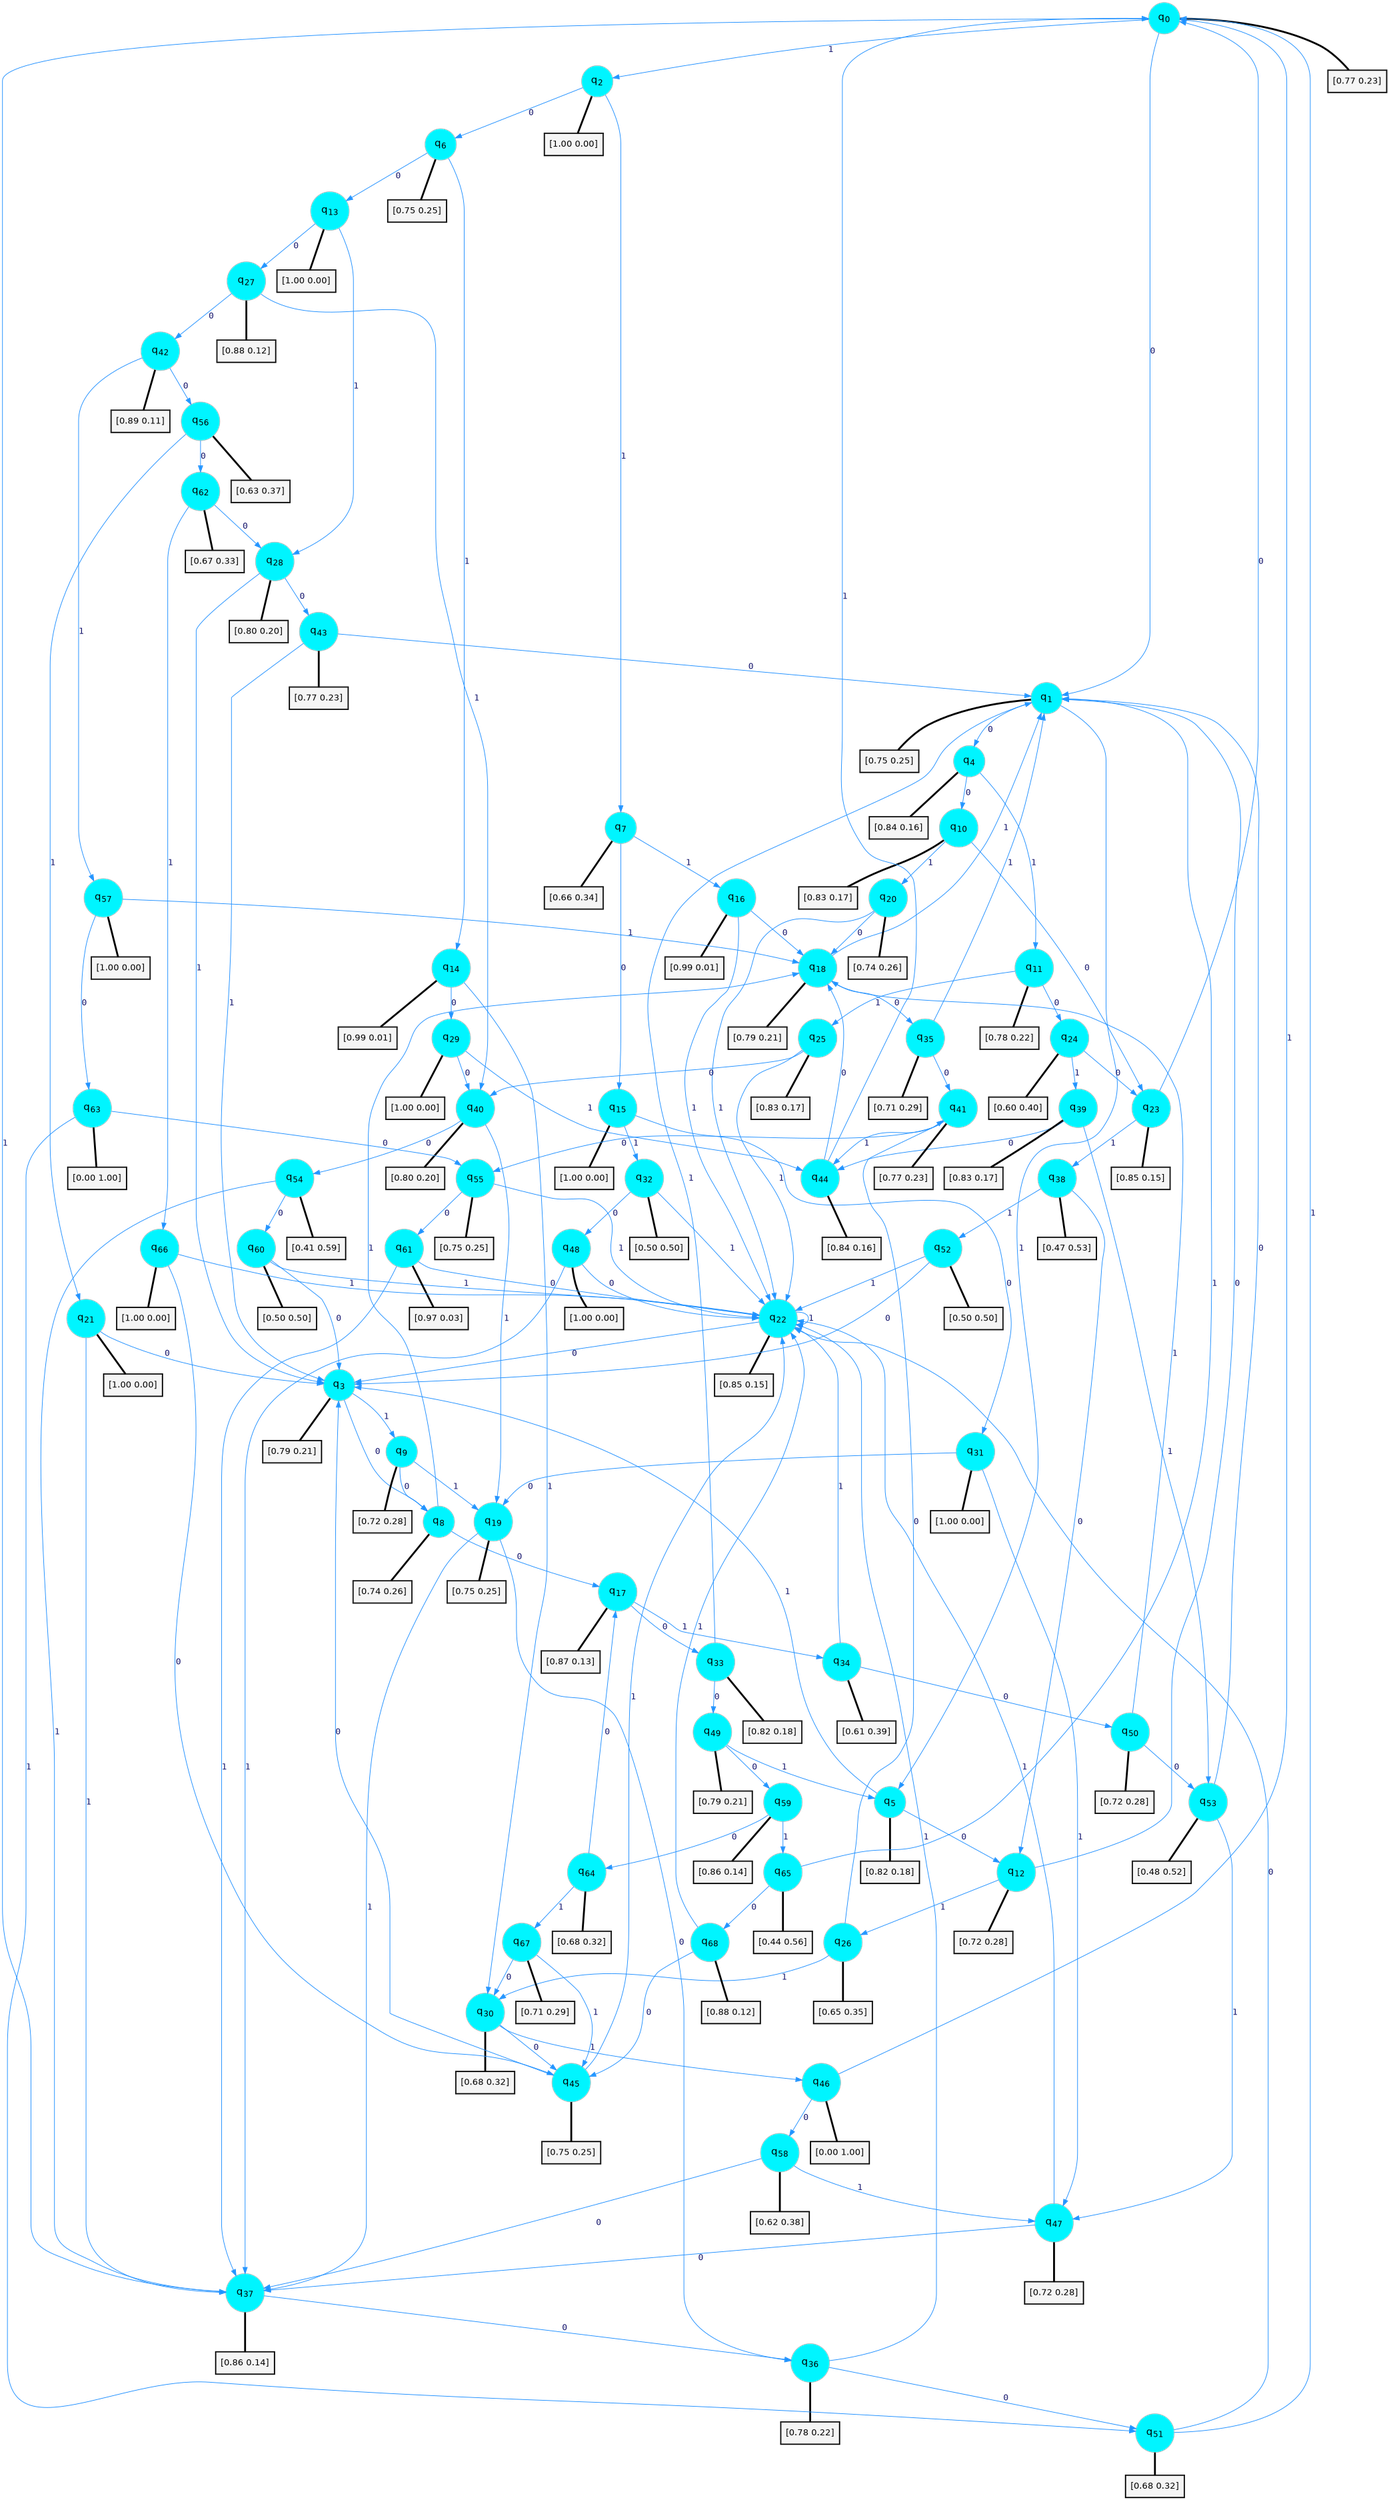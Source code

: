 digraph G {
graph [
bgcolor=transparent, dpi=300, rankdir=TD, size="40,25"];
node [
color=gray, fillcolor=turquoise1, fontcolor=black, fontname=Helvetica, fontsize=16, fontweight=bold, shape=circle, style=filled];
edge [
arrowsize=1, color=dodgerblue1, fontcolor=midnightblue, fontname=courier, fontweight=bold, penwidth=1, style=solid, weight=20];
0[label=<q<SUB>0</SUB>>];
1[label=<q<SUB>1</SUB>>];
2[label=<q<SUB>2</SUB>>];
3[label=<q<SUB>3</SUB>>];
4[label=<q<SUB>4</SUB>>];
5[label=<q<SUB>5</SUB>>];
6[label=<q<SUB>6</SUB>>];
7[label=<q<SUB>7</SUB>>];
8[label=<q<SUB>8</SUB>>];
9[label=<q<SUB>9</SUB>>];
10[label=<q<SUB>10</SUB>>];
11[label=<q<SUB>11</SUB>>];
12[label=<q<SUB>12</SUB>>];
13[label=<q<SUB>13</SUB>>];
14[label=<q<SUB>14</SUB>>];
15[label=<q<SUB>15</SUB>>];
16[label=<q<SUB>16</SUB>>];
17[label=<q<SUB>17</SUB>>];
18[label=<q<SUB>18</SUB>>];
19[label=<q<SUB>19</SUB>>];
20[label=<q<SUB>20</SUB>>];
21[label=<q<SUB>21</SUB>>];
22[label=<q<SUB>22</SUB>>];
23[label=<q<SUB>23</SUB>>];
24[label=<q<SUB>24</SUB>>];
25[label=<q<SUB>25</SUB>>];
26[label=<q<SUB>26</SUB>>];
27[label=<q<SUB>27</SUB>>];
28[label=<q<SUB>28</SUB>>];
29[label=<q<SUB>29</SUB>>];
30[label=<q<SUB>30</SUB>>];
31[label=<q<SUB>31</SUB>>];
32[label=<q<SUB>32</SUB>>];
33[label=<q<SUB>33</SUB>>];
34[label=<q<SUB>34</SUB>>];
35[label=<q<SUB>35</SUB>>];
36[label=<q<SUB>36</SUB>>];
37[label=<q<SUB>37</SUB>>];
38[label=<q<SUB>38</SUB>>];
39[label=<q<SUB>39</SUB>>];
40[label=<q<SUB>40</SUB>>];
41[label=<q<SUB>41</SUB>>];
42[label=<q<SUB>42</SUB>>];
43[label=<q<SUB>43</SUB>>];
44[label=<q<SUB>44</SUB>>];
45[label=<q<SUB>45</SUB>>];
46[label=<q<SUB>46</SUB>>];
47[label=<q<SUB>47</SUB>>];
48[label=<q<SUB>48</SUB>>];
49[label=<q<SUB>49</SUB>>];
50[label=<q<SUB>50</SUB>>];
51[label=<q<SUB>51</SUB>>];
52[label=<q<SUB>52</SUB>>];
53[label=<q<SUB>53</SUB>>];
54[label=<q<SUB>54</SUB>>];
55[label=<q<SUB>55</SUB>>];
56[label=<q<SUB>56</SUB>>];
57[label=<q<SUB>57</SUB>>];
58[label=<q<SUB>58</SUB>>];
59[label=<q<SUB>59</SUB>>];
60[label=<q<SUB>60</SUB>>];
61[label=<q<SUB>61</SUB>>];
62[label=<q<SUB>62</SUB>>];
63[label=<q<SUB>63</SUB>>];
64[label=<q<SUB>64</SUB>>];
65[label=<q<SUB>65</SUB>>];
66[label=<q<SUB>66</SUB>>];
67[label=<q<SUB>67</SUB>>];
68[label=<q<SUB>68</SUB>>];
69[label="[0.77 0.23]", shape=box,fontcolor=black, fontname=Helvetica, fontsize=14, penwidth=2, fillcolor=whitesmoke,color=black];
70[label="[0.75 0.25]", shape=box,fontcolor=black, fontname=Helvetica, fontsize=14, penwidth=2, fillcolor=whitesmoke,color=black];
71[label="[1.00 0.00]", shape=box,fontcolor=black, fontname=Helvetica, fontsize=14, penwidth=2, fillcolor=whitesmoke,color=black];
72[label="[0.79 0.21]", shape=box,fontcolor=black, fontname=Helvetica, fontsize=14, penwidth=2, fillcolor=whitesmoke,color=black];
73[label="[0.84 0.16]", shape=box,fontcolor=black, fontname=Helvetica, fontsize=14, penwidth=2, fillcolor=whitesmoke,color=black];
74[label="[0.82 0.18]", shape=box,fontcolor=black, fontname=Helvetica, fontsize=14, penwidth=2, fillcolor=whitesmoke,color=black];
75[label="[0.75 0.25]", shape=box,fontcolor=black, fontname=Helvetica, fontsize=14, penwidth=2, fillcolor=whitesmoke,color=black];
76[label="[0.66 0.34]", shape=box,fontcolor=black, fontname=Helvetica, fontsize=14, penwidth=2, fillcolor=whitesmoke,color=black];
77[label="[0.74 0.26]", shape=box,fontcolor=black, fontname=Helvetica, fontsize=14, penwidth=2, fillcolor=whitesmoke,color=black];
78[label="[0.72 0.28]", shape=box,fontcolor=black, fontname=Helvetica, fontsize=14, penwidth=2, fillcolor=whitesmoke,color=black];
79[label="[0.83 0.17]", shape=box,fontcolor=black, fontname=Helvetica, fontsize=14, penwidth=2, fillcolor=whitesmoke,color=black];
80[label="[0.78 0.22]", shape=box,fontcolor=black, fontname=Helvetica, fontsize=14, penwidth=2, fillcolor=whitesmoke,color=black];
81[label="[0.72 0.28]", shape=box,fontcolor=black, fontname=Helvetica, fontsize=14, penwidth=2, fillcolor=whitesmoke,color=black];
82[label="[1.00 0.00]", shape=box,fontcolor=black, fontname=Helvetica, fontsize=14, penwidth=2, fillcolor=whitesmoke,color=black];
83[label="[0.99 0.01]", shape=box,fontcolor=black, fontname=Helvetica, fontsize=14, penwidth=2, fillcolor=whitesmoke,color=black];
84[label="[1.00 0.00]", shape=box,fontcolor=black, fontname=Helvetica, fontsize=14, penwidth=2, fillcolor=whitesmoke,color=black];
85[label="[0.99 0.01]", shape=box,fontcolor=black, fontname=Helvetica, fontsize=14, penwidth=2, fillcolor=whitesmoke,color=black];
86[label="[0.87 0.13]", shape=box,fontcolor=black, fontname=Helvetica, fontsize=14, penwidth=2, fillcolor=whitesmoke,color=black];
87[label="[0.79 0.21]", shape=box,fontcolor=black, fontname=Helvetica, fontsize=14, penwidth=2, fillcolor=whitesmoke,color=black];
88[label="[0.75 0.25]", shape=box,fontcolor=black, fontname=Helvetica, fontsize=14, penwidth=2, fillcolor=whitesmoke,color=black];
89[label="[0.74 0.26]", shape=box,fontcolor=black, fontname=Helvetica, fontsize=14, penwidth=2, fillcolor=whitesmoke,color=black];
90[label="[1.00 0.00]", shape=box,fontcolor=black, fontname=Helvetica, fontsize=14, penwidth=2, fillcolor=whitesmoke,color=black];
91[label="[0.85 0.15]", shape=box,fontcolor=black, fontname=Helvetica, fontsize=14, penwidth=2, fillcolor=whitesmoke,color=black];
92[label="[0.85 0.15]", shape=box,fontcolor=black, fontname=Helvetica, fontsize=14, penwidth=2, fillcolor=whitesmoke,color=black];
93[label="[0.60 0.40]", shape=box,fontcolor=black, fontname=Helvetica, fontsize=14, penwidth=2, fillcolor=whitesmoke,color=black];
94[label="[0.83 0.17]", shape=box,fontcolor=black, fontname=Helvetica, fontsize=14, penwidth=2, fillcolor=whitesmoke,color=black];
95[label="[0.65 0.35]", shape=box,fontcolor=black, fontname=Helvetica, fontsize=14, penwidth=2, fillcolor=whitesmoke,color=black];
96[label="[0.88 0.12]", shape=box,fontcolor=black, fontname=Helvetica, fontsize=14, penwidth=2, fillcolor=whitesmoke,color=black];
97[label="[0.80 0.20]", shape=box,fontcolor=black, fontname=Helvetica, fontsize=14, penwidth=2, fillcolor=whitesmoke,color=black];
98[label="[1.00 0.00]", shape=box,fontcolor=black, fontname=Helvetica, fontsize=14, penwidth=2, fillcolor=whitesmoke,color=black];
99[label="[0.68 0.32]", shape=box,fontcolor=black, fontname=Helvetica, fontsize=14, penwidth=2, fillcolor=whitesmoke,color=black];
100[label="[1.00 0.00]", shape=box,fontcolor=black, fontname=Helvetica, fontsize=14, penwidth=2, fillcolor=whitesmoke,color=black];
101[label="[0.50 0.50]", shape=box,fontcolor=black, fontname=Helvetica, fontsize=14, penwidth=2, fillcolor=whitesmoke,color=black];
102[label="[0.82 0.18]", shape=box,fontcolor=black, fontname=Helvetica, fontsize=14, penwidth=2, fillcolor=whitesmoke,color=black];
103[label="[0.61 0.39]", shape=box,fontcolor=black, fontname=Helvetica, fontsize=14, penwidth=2, fillcolor=whitesmoke,color=black];
104[label="[0.71 0.29]", shape=box,fontcolor=black, fontname=Helvetica, fontsize=14, penwidth=2, fillcolor=whitesmoke,color=black];
105[label="[0.78 0.22]", shape=box,fontcolor=black, fontname=Helvetica, fontsize=14, penwidth=2, fillcolor=whitesmoke,color=black];
106[label="[0.86 0.14]", shape=box,fontcolor=black, fontname=Helvetica, fontsize=14, penwidth=2, fillcolor=whitesmoke,color=black];
107[label="[0.47 0.53]", shape=box,fontcolor=black, fontname=Helvetica, fontsize=14, penwidth=2, fillcolor=whitesmoke,color=black];
108[label="[0.83 0.17]", shape=box,fontcolor=black, fontname=Helvetica, fontsize=14, penwidth=2, fillcolor=whitesmoke,color=black];
109[label="[0.80 0.20]", shape=box,fontcolor=black, fontname=Helvetica, fontsize=14, penwidth=2, fillcolor=whitesmoke,color=black];
110[label="[0.77 0.23]", shape=box,fontcolor=black, fontname=Helvetica, fontsize=14, penwidth=2, fillcolor=whitesmoke,color=black];
111[label="[0.89 0.11]", shape=box,fontcolor=black, fontname=Helvetica, fontsize=14, penwidth=2, fillcolor=whitesmoke,color=black];
112[label="[0.77 0.23]", shape=box,fontcolor=black, fontname=Helvetica, fontsize=14, penwidth=2, fillcolor=whitesmoke,color=black];
113[label="[0.84 0.16]", shape=box,fontcolor=black, fontname=Helvetica, fontsize=14, penwidth=2, fillcolor=whitesmoke,color=black];
114[label="[0.75 0.25]", shape=box,fontcolor=black, fontname=Helvetica, fontsize=14, penwidth=2, fillcolor=whitesmoke,color=black];
115[label="[0.00 1.00]", shape=box,fontcolor=black, fontname=Helvetica, fontsize=14, penwidth=2, fillcolor=whitesmoke,color=black];
116[label="[0.72 0.28]", shape=box,fontcolor=black, fontname=Helvetica, fontsize=14, penwidth=2, fillcolor=whitesmoke,color=black];
117[label="[1.00 0.00]", shape=box,fontcolor=black, fontname=Helvetica, fontsize=14, penwidth=2, fillcolor=whitesmoke,color=black];
118[label="[0.79 0.21]", shape=box,fontcolor=black, fontname=Helvetica, fontsize=14, penwidth=2, fillcolor=whitesmoke,color=black];
119[label="[0.72 0.28]", shape=box,fontcolor=black, fontname=Helvetica, fontsize=14, penwidth=2, fillcolor=whitesmoke,color=black];
120[label="[0.68 0.32]", shape=box,fontcolor=black, fontname=Helvetica, fontsize=14, penwidth=2, fillcolor=whitesmoke,color=black];
121[label="[0.50 0.50]", shape=box,fontcolor=black, fontname=Helvetica, fontsize=14, penwidth=2, fillcolor=whitesmoke,color=black];
122[label="[0.48 0.52]", shape=box,fontcolor=black, fontname=Helvetica, fontsize=14, penwidth=2, fillcolor=whitesmoke,color=black];
123[label="[0.41 0.59]", shape=box,fontcolor=black, fontname=Helvetica, fontsize=14, penwidth=2, fillcolor=whitesmoke,color=black];
124[label="[0.75 0.25]", shape=box,fontcolor=black, fontname=Helvetica, fontsize=14, penwidth=2, fillcolor=whitesmoke,color=black];
125[label="[0.63 0.37]", shape=box,fontcolor=black, fontname=Helvetica, fontsize=14, penwidth=2, fillcolor=whitesmoke,color=black];
126[label="[1.00 0.00]", shape=box,fontcolor=black, fontname=Helvetica, fontsize=14, penwidth=2, fillcolor=whitesmoke,color=black];
127[label="[0.62 0.38]", shape=box,fontcolor=black, fontname=Helvetica, fontsize=14, penwidth=2, fillcolor=whitesmoke,color=black];
128[label="[0.86 0.14]", shape=box,fontcolor=black, fontname=Helvetica, fontsize=14, penwidth=2, fillcolor=whitesmoke,color=black];
129[label="[0.50 0.50]", shape=box,fontcolor=black, fontname=Helvetica, fontsize=14, penwidth=2, fillcolor=whitesmoke,color=black];
130[label="[0.97 0.03]", shape=box,fontcolor=black, fontname=Helvetica, fontsize=14, penwidth=2, fillcolor=whitesmoke,color=black];
131[label="[0.67 0.33]", shape=box,fontcolor=black, fontname=Helvetica, fontsize=14, penwidth=2, fillcolor=whitesmoke,color=black];
132[label="[0.00 1.00]", shape=box,fontcolor=black, fontname=Helvetica, fontsize=14, penwidth=2, fillcolor=whitesmoke,color=black];
133[label="[0.68 0.32]", shape=box,fontcolor=black, fontname=Helvetica, fontsize=14, penwidth=2, fillcolor=whitesmoke,color=black];
134[label="[0.44 0.56]", shape=box,fontcolor=black, fontname=Helvetica, fontsize=14, penwidth=2, fillcolor=whitesmoke,color=black];
135[label="[1.00 0.00]", shape=box,fontcolor=black, fontname=Helvetica, fontsize=14, penwidth=2, fillcolor=whitesmoke,color=black];
136[label="[0.71 0.29]", shape=box,fontcolor=black, fontname=Helvetica, fontsize=14, penwidth=2, fillcolor=whitesmoke,color=black];
137[label="[0.88 0.12]", shape=box,fontcolor=black, fontname=Helvetica, fontsize=14, penwidth=2, fillcolor=whitesmoke,color=black];
0->1 [label=0];
0->2 [label=1];
0->69 [arrowhead=none, penwidth=3,color=black];
1->4 [label=0];
1->5 [label=1];
1->70 [arrowhead=none, penwidth=3,color=black];
2->6 [label=0];
2->7 [label=1];
2->71 [arrowhead=none, penwidth=3,color=black];
3->8 [label=0];
3->9 [label=1];
3->72 [arrowhead=none, penwidth=3,color=black];
4->10 [label=0];
4->11 [label=1];
4->73 [arrowhead=none, penwidth=3,color=black];
5->12 [label=0];
5->3 [label=1];
5->74 [arrowhead=none, penwidth=3,color=black];
6->13 [label=0];
6->14 [label=1];
6->75 [arrowhead=none, penwidth=3,color=black];
7->15 [label=0];
7->16 [label=1];
7->76 [arrowhead=none, penwidth=3,color=black];
8->17 [label=0];
8->18 [label=1];
8->77 [arrowhead=none, penwidth=3,color=black];
9->8 [label=0];
9->19 [label=1];
9->78 [arrowhead=none, penwidth=3,color=black];
10->23 [label=0];
10->20 [label=1];
10->79 [arrowhead=none, penwidth=3,color=black];
11->24 [label=0];
11->25 [label=1];
11->80 [arrowhead=none, penwidth=3,color=black];
12->1 [label=0];
12->26 [label=1];
12->81 [arrowhead=none, penwidth=3,color=black];
13->27 [label=0];
13->28 [label=1];
13->82 [arrowhead=none, penwidth=3,color=black];
14->29 [label=0];
14->30 [label=1];
14->83 [arrowhead=none, penwidth=3,color=black];
15->31 [label=0];
15->32 [label=1];
15->84 [arrowhead=none, penwidth=3,color=black];
16->18 [label=0];
16->22 [label=1];
16->85 [arrowhead=none, penwidth=3,color=black];
17->33 [label=0];
17->34 [label=1];
17->86 [arrowhead=none, penwidth=3,color=black];
18->35 [label=0];
18->1 [label=1];
18->87 [arrowhead=none, penwidth=3,color=black];
19->36 [label=0];
19->37 [label=1];
19->88 [arrowhead=none, penwidth=3,color=black];
20->18 [label=0];
20->22 [label=1];
20->89 [arrowhead=none, penwidth=3,color=black];
21->3 [label=0];
21->37 [label=1];
21->90 [arrowhead=none, penwidth=3,color=black];
22->3 [label=0];
22->22 [label=1];
22->91 [arrowhead=none, penwidth=3,color=black];
23->0 [label=0];
23->38 [label=1];
23->92 [arrowhead=none, penwidth=3,color=black];
24->23 [label=0];
24->39 [label=1];
24->93 [arrowhead=none, penwidth=3,color=black];
25->40 [label=0];
25->22 [label=1];
25->94 [arrowhead=none, penwidth=3,color=black];
26->41 [label=0];
26->30 [label=1];
26->95 [arrowhead=none, penwidth=3,color=black];
27->42 [label=0];
27->40 [label=1];
27->96 [arrowhead=none, penwidth=3,color=black];
28->43 [label=0];
28->3 [label=1];
28->97 [arrowhead=none, penwidth=3,color=black];
29->40 [label=0];
29->44 [label=1];
29->98 [arrowhead=none, penwidth=3,color=black];
30->45 [label=0];
30->46 [label=1];
30->99 [arrowhead=none, penwidth=3,color=black];
31->19 [label=0];
31->47 [label=1];
31->100 [arrowhead=none, penwidth=3,color=black];
32->48 [label=0];
32->22 [label=1];
32->101 [arrowhead=none, penwidth=3,color=black];
33->49 [label=0];
33->1 [label=1];
33->102 [arrowhead=none, penwidth=3,color=black];
34->50 [label=0];
34->22 [label=1];
34->103 [arrowhead=none, penwidth=3,color=black];
35->41 [label=0];
35->1 [label=1];
35->104 [arrowhead=none, penwidth=3,color=black];
36->51 [label=0];
36->22 [label=1];
36->105 [arrowhead=none, penwidth=3,color=black];
37->36 [label=0];
37->0 [label=1];
37->106 [arrowhead=none, penwidth=3,color=black];
38->12 [label=0];
38->52 [label=1];
38->107 [arrowhead=none, penwidth=3,color=black];
39->44 [label=0];
39->53 [label=1];
39->108 [arrowhead=none, penwidth=3,color=black];
40->54 [label=0];
40->19 [label=1];
40->109 [arrowhead=none, penwidth=3,color=black];
41->55 [label=0];
41->44 [label=1];
41->110 [arrowhead=none, penwidth=3,color=black];
42->56 [label=0];
42->57 [label=1];
42->111 [arrowhead=none, penwidth=3,color=black];
43->1 [label=0];
43->3 [label=1];
43->112 [arrowhead=none, penwidth=3,color=black];
44->18 [label=0];
44->0 [label=1];
44->113 [arrowhead=none, penwidth=3,color=black];
45->3 [label=0];
45->22 [label=1];
45->114 [arrowhead=none, penwidth=3,color=black];
46->58 [label=0];
46->0 [label=1];
46->115 [arrowhead=none, penwidth=3,color=black];
47->37 [label=0];
47->22 [label=1];
47->116 [arrowhead=none, penwidth=3,color=black];
48->22 [label=0];
48->37 [label=1];
48->117 [arrowhead=none, penwidth=3,color=black];
49->59 [label=0];
49->5 [label=1];
49->118 [arrowhead=none, penwidth=3,color=black];
50->53 [label=0];
50->18 [label=1];
50->119 [arrowhead=none, penwidth=3,color=black];
51->22 [label=0];
51->0 [label=1];
51->120 [arrowhead=none, penwidth=3,color=black];
52->3 [label=0];
52->22 [label=1];
52->121 [arrowhead=none, penwidth=3,color=black];
53->1 [label=0];
53->47 [label=1];
53->122 [arrowhead=none, penwidth=3,color=black];
54->60 [label=0];
54->37 [label=1];
54->123 [arrowhead=none, penwidth=3,color=black];
55->61 [label=0];
55->22 [label=1];
55->124 [arrowhead=none, penwidth=3,color=black];
56->62 [label=0];
56->21 [label=1];
56->125 [arrowhead=none, penwidth=3,color=black];
57->63 [label=0];
57->18 [label=1];
57->126 [arrowhead=none, penwidth=3,color=black];
58->37 [label=0];
58->47 [label=1];
58->127 [arrowhead=none, penwidth=3,color=black];
59->64 [label=0];
59->65 [label=1];
59->128 [arrowhead=none, penwidth=3,color=black];
60->3 [label=0];
60->22 [label=1];
60->129 [arrowhead=none, penwidth=3,color=black];
61->22 [label=0];
61->37 [label=1];
61->130 [arrowhead=none, penwidth=3,color=black];
62->28 [label=0];
62->66 [label=1];
62->131 [arrowhead=none, penwidth=3,color=black];
63->55 [label=0];
63->51 [label=1];
63->132 [arrowhead=none, penwidth=3,color=black];
64->17 [label=0];
64->67 [label=1];
64->133 [arrowhead=none, penwidth=3,color=black];
65->68 [label=0];
65->1 [label=1];
65->134 [arrowhead=none, penwidth=3,color=black];
66->45 [label=0];
66->22 [label=1];
66->135 [arrowhead=none, penwidth=3,color=black];
67->30 [label=0];
67->45 [label=1];
67->136 [arrowhead=none, penwidth=3,color=black];
68->45 [label=0];
68->22 [label=1];
68->137 [arrowhead=none, penwidth=3,color=black];
}
